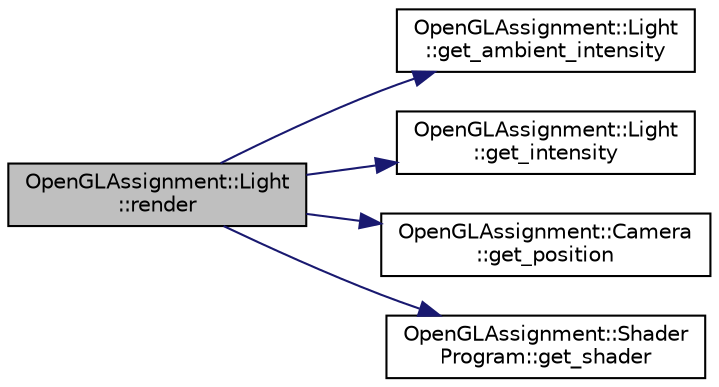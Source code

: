 digraph "OpenGLAssignment::Light::render"
{
 // LATEX_PDF_SIZE
  edge [fontname="Helvetica",fontsize="10",labelfontname="Helvetica",labelfontsize="10"];
  node [fontname="Helvetica",fontsize="10",shape=record];
  rankdir="LR";
  Node1 [label="OpenGLAssignment::Light\l::render",height=0.2,width=0.4,color="black", fillcolor="grey75", style="filled", fontcolor="black",tooltip="Render. Update the lights values."];
  Node1 -> Node2 [color="midnightblue",fontsize="10",style="solid",fontname="Helvetica"];
  Node2 [label="OpenGLAssignment::Light\l::get_ambient_intensity",height=0.2,width=0.4,color="black", fillcolor="white", style="filled",URL="$class_open_g_l_assignment_1_1_light.html#aad88e5ccf058bd43f0f042e1bae256a6",tooltip="Gets the ambient intensity."];
  Node1 -> Node3 [color="midnightblue",fontsize="10",style="solid",fontname="Helvetica"];
  Node3 [label="OpenGLAssignment::Light\l::get_intensity",height=0.2,width=0.4,color="black", fillcolor="white", style="filled",URL="$class_open_g_l_assignment_1_1_light.html#a1033f58922682a67a1fc7f851b9d4ceb",tooltip="Gets the light intensity."];
  Node1 -> Node4 [color="midnightblue",fontsize="10",style="solid",fontname="Helvetica"];
  Node4 [label="OpenGLAssignment::Camera\l::get_position",height=0.2,width=0.4,color="black", fillcolor="white", style="filled",URL="$class_open_g_l_assignment_1_1_camera.html#ad5237426a12b4e9dbcb4f6c984f78b08",tooltip="Gets the position of the camera."];
  Node1 -> Node5 [color="midnightblue",fontsize="10",style="solid",fontname="Helvetica"];
  Node5 [label="OpenGLAssignment::Shader\lProgram::get_shader",height=0.2,width=0.4,color="black", fillcolor="white", style="filled",URL="$class_open_g_l_assignment_1_1_shader_program.html#ac6706fea0863820d3f5555875370248a",tooltip="Gets a shader program by its name."];
}
